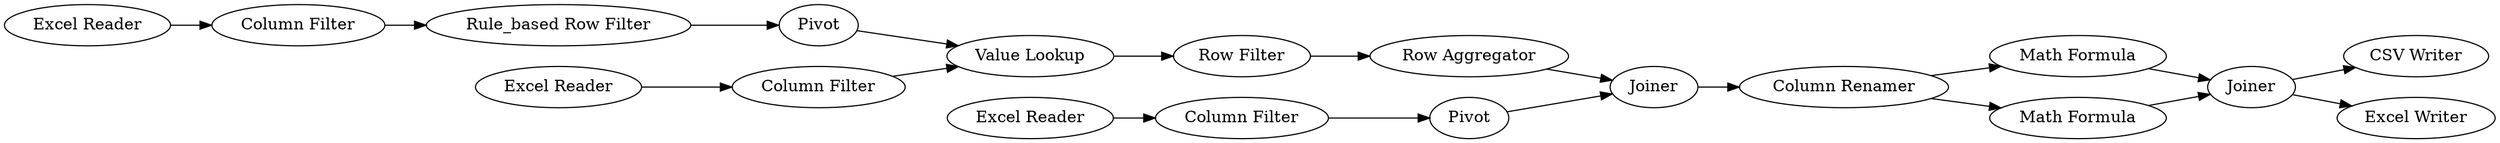 digraph {
	"-7868078586287690638_16" [label="Math Formula"]
	"-7868078586287690638_4" [label=Pivot]
	"-7868078586287690638_14" [label="Row Filter"]
	"-7868078586287690638_15" [label="Row Aggregator"]
	"-7868078586287690638_17" [label="Column Renamer"]
	"-7868078586287690638_21" [label="CSV Writer"]
	"-7868078586287690638_2" [label="Excel Reader"]
	"-7868078586287690638_1" [label="Excel Reader"]
	"-7868078586287690638_9" [label=Joiner]
	"-7868078586287690638_13" [label="Value Lookup"]
	"-7868078586287690638_19" [label=Joiner]
	"-7868078586287690638_6" [label="Column Filter"]
	"-7868078586287690638_5" [label="Column Filter"]
	"-7868078586287690638_8" [label="Rule_based Row Filter"]
	"-7868078586287690638_18" [label="Math Formula"]
	"-7868078586287690638_3" [label=Pivot]
	"-7868078586287690638_12" [label="Column Filter"]
	"-7868078586287690638_20" [label="Excel Writer"]
	"-7868078586287690638_10" [label="Excel Reader"]
	"-7868078586287690638_12" -> "-7868078586287690638_13"
	"-7868078586287690638_2" -> "-7868078586287690638_6"
	"-7868078586287690638_19" -> "-7868078586287690638_20"
	"-7868078586287690638_5" -> "-7868078586287690638_3"
	"-7868078586287690638_3" -> "-7868078586287690638_9"
	"-7868078586287690638_14" -> "-7868078586287690638_15"
	"-7868078586287690638_8" -> "-7868078586287690638_4"
	"-7868078586287690638_16" -> "-7868078586287690638_19"
	"-7868078586287690638_18" -> "-7868078586287690638_19"
	"-7868078586287690638_6" -> "-7868078586287690638_8"
	"-7868078586287690638_15" -> "-7868078586287690638_9"
	"-7868078586287690638_19" -> "-7868078586287690638_21"
	"-7868078586287690638_17" -> "-7868078586287690638_18"
	"-7868078586287690638_4" -> "-7868078586287690638_13"
	"-7868078586287690638_13" -> "-7868078586287690638_14"
	"-7868078586287690638_10" -> "-7868078586287690638_12"
	"-7868078586287690638_9" -> "-7868078586287690638_17"
	"-7868078586287690638_17" -> "-7868078586287690638_16"
	"-7868078586287690638_1" -> "-7868078586287690638_5"
	rankdir=LR
}
